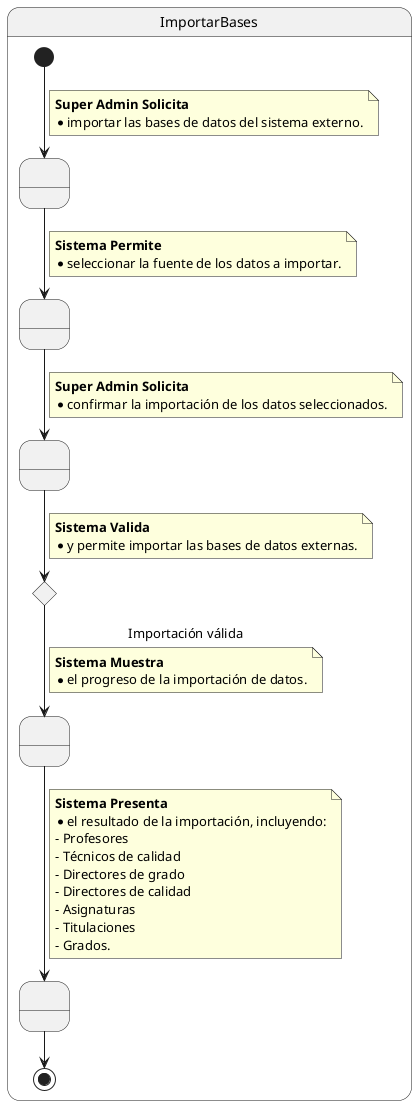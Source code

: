 @startuml

state ImportarBases {
    state SolicitarImportarDatos as " "
    state PermitirSeleccionarFuenteDatos as " "
    state SolicitarConfirmaciónImportación as " "
    state PermitirImportación <<choice>>
    state MostrarProgresoImportación as " "
    state MostrarResultadoImportación as " "

    [*] --> SolicitarImportarDatos
    note on link
    <b>Super Admin Solicita</b>
    * importar las bases de datos del sistema externo.
    end note

    SolicitarImportarDatos --> PermitirSeleccionarFuenteDatos
    note on link
    <b>Sistema Permite</b>
    * seleccionar la fuente de los datos a importar.
    end note

    PermitirSeleccionarFuenteDatos --> SolicitarConfirmaciónImportación
    note on link
    <b>Super Admin Solicita</b>
    * confirmar la importación de los datos seleccionados.
    end note

    SolicitarConfirmaciónImportación --> PermitirImportación
    note on link
    <b>Sistema Valida</b>
    * y permite importar las bases de datos externas.
    end note

    PermitirImportación --> MostrarProgresoImportación : Importación válida
    note on link
    <b>Sistema Muestra</b>
    * el progreso de la importación de datos.
    end note

    MostrarProgresoImportación --> MostrarResultadoImportación
    note on link
    <b>Sistema Presenta</b>
    * el resultado de la importación, incluyendo:
    - Profesores
    - Técnicos de calidad
    - Directores de grado
    - Directores de calidad
    - Asignaturas
    - Titulaciones
    - Grados.
    end note

    MostrarResultadoImportación --> [*]
}

@enduml
